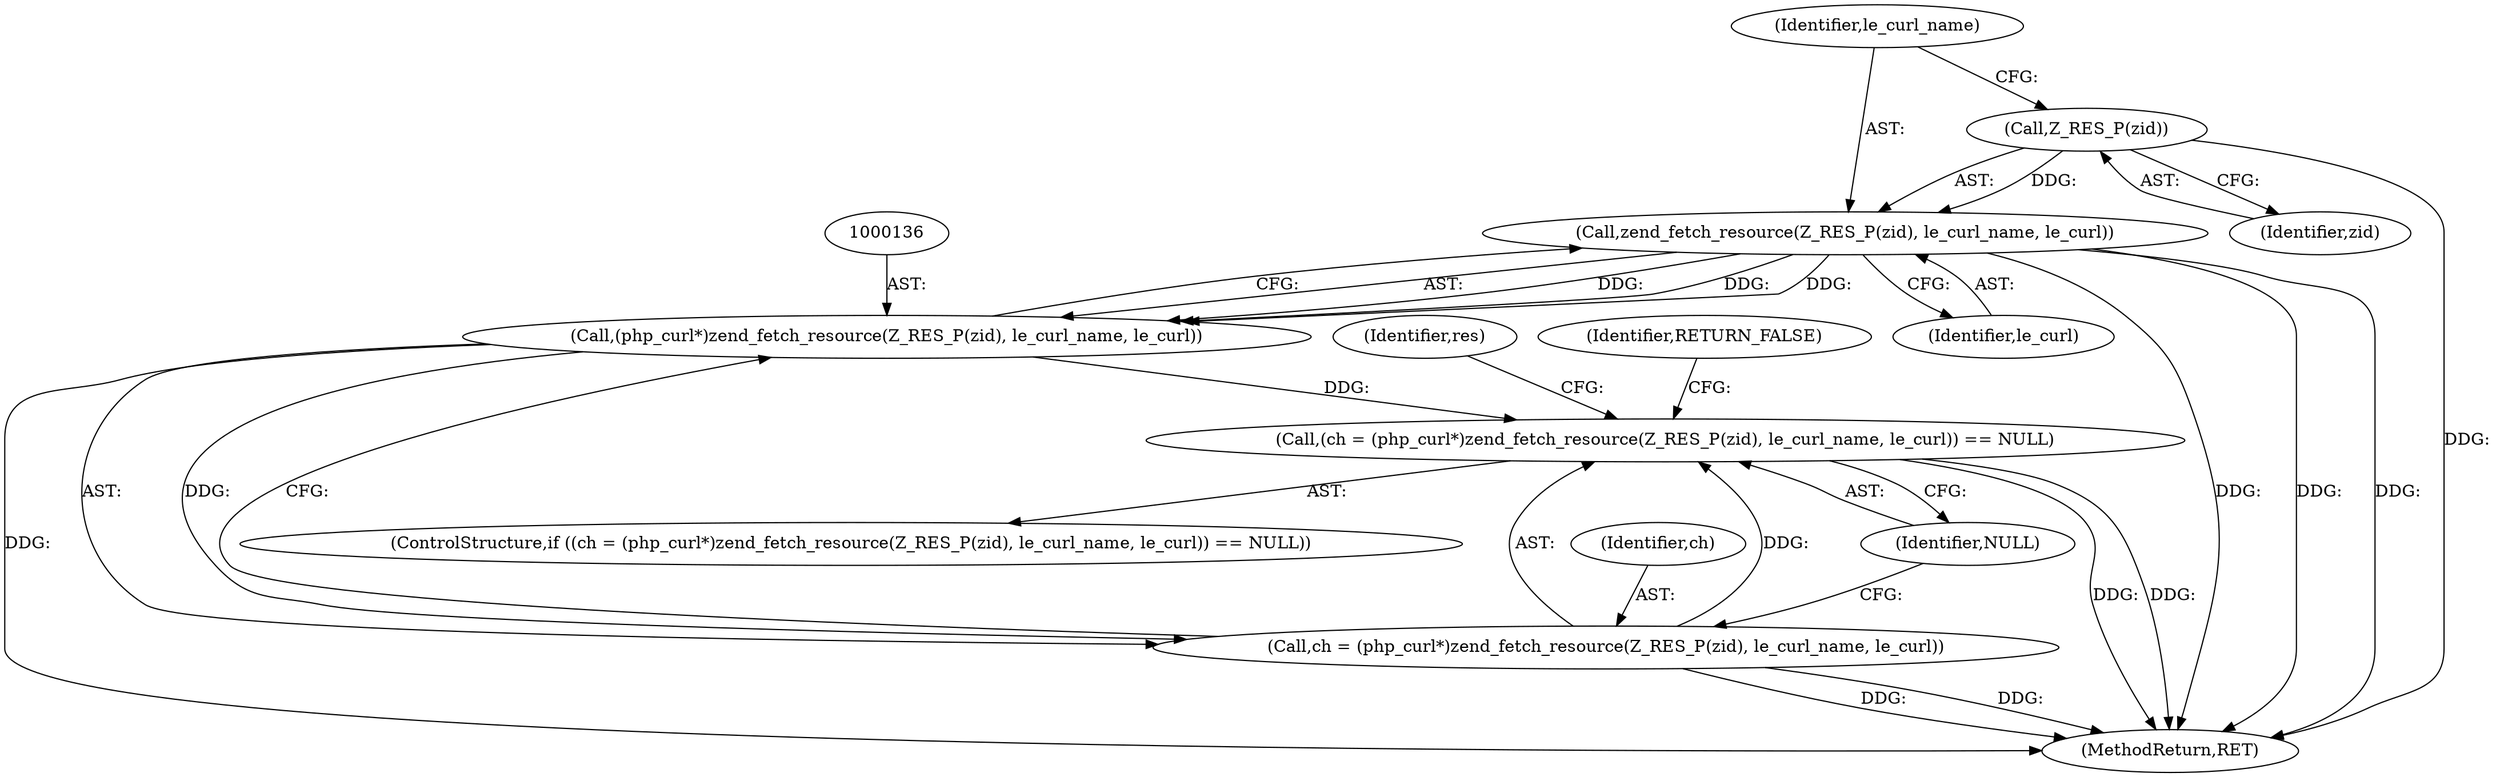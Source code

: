 digraph "0_php-src_72dbb7f416160f490c4e9987040989a10ad431c7?w=1@pointer" {
"1000138" [label="(Call,Z_RES_P(zid))"];
"1000137" [label="(Call,zend_fetch_resource(Z_RES_P(zid), le_curl_name, le_curl))"];
"1000135" [label="(Call,(php_curl*)zend_fetch_resource(Z_RES_P(zid), le_curl_name, le_curl))"];
"1000132" [label="(Call,(ch = (php_curl*)zend_fetch_resource(Z_RES_P(zid), le_curl_name, le_curl)) == NULL)"];
"1000133" [label="(Call,ch = (php_curl*)zend_fetch_resource(Z_RES_P(zid), le_curl_name, le_curl))"];
"1000141" [label="(Identifier,le_curl)"];
"1000135" [label="(Call,(php_curl*)zend_fetch_resource(Z_RES_P(zid), le_curl_name, le_curl))"];
"1000162" [label="(MethodReturn,RET)"];
"1000133" [label="(Call,ch = (php_curl*)zend_fetch_resource(Z_RES_P(zid), le_curl_name, le_curl))"];
"1000137" [label="(Call,zend_fetch_resource(Z_RES_P(zid), le_curl_name, le_curl))"];
"1000134" [label="(Identifier,ch)"];
"1000138" [label="(Call,Z_RES_P(zid))"];
"1000147" [label="(Identifier,res)"];
"1000140" [label="(Identifier,le_curl_name)"];
"1000131" [label="(ControlStructure,if ((ch = (php_curl*)zend_fetch_resource(Z_RES_P(zid), le_curl_name, le_curl)) == NULL))"];
"1000144" [label="(Identifier,RETURN_FALSE)"];
"1000132" [label="(Call,(ch = (php_curl*)zend_fetch_resource(Z_RES_P(zid), le_curl_name, le_curl)) == NULL)"];
"1000142" [label="(Identifier,NULL)"];
"1000139" [label="(Identifier,zid)"];
"1000138" -> "1000137"  [label="AST: "];
"1000138" -> "1000139"  [label="CFG: "];
"1000139" -> "1000138"  [label="AST: "];
"1000140" -> "1000138"  [label="CFG: "];
"1000138" -> "1000162"  [label="DDG: "];
"1000138" -> "1000137"  [label="DDG: "];
"1000137" -> "1000135"  [label="AST: "];
"1000137" -> "1000141"  [label="CFG: "];
"1000140" -> "1000137"  [label="AST: "];
"1000141" -> "1000137"  [label="AST: "];
"1000135" -> "1000137"  [label="CFG: "];
"1000137" -> "1000162"  [label="DDG: "];
"1000137" -> "1000162"  [label="DDG: "];
"1000137" -> "1000162"  [label="DDG: "];
"1000137" -> "1000135"  [label="DDG: "];
"1000137" -> "1000135"  [label="DDG: "];
"1000137" -> "1000135"  [label="DDG: "];
"1000135" -> "1000133"  [label="AST: "];
"1000136" -> "1000135"  [label="AST: "];
"1000133" -> "1000135"  [label="CFG: "];
"1000135" -> "1000162"  [label="DDG: "];
"1000135" -> "1000132"  [label="DDG: "];
"1000135" -> "1000133"  [label="DDG: "];
"1000132" -> "1000131"  [label="AST: "];
"1000132" -> "1000142"  [label="CFG: "];
"1000133" -> "1000132"  [label="AST: "];
"1000142" -> "1000132"  [label="AST: "];
"1000144" -> "1000132"  [label="CFG: "];
"1000147" -> "1000132"  [label="CFG: "];
"1000132" -> "1000162"  [label="DDG: "];
"1000132" -> "1000162"  [label="DDG: "];
"1000133" -> "1000132"  [label="DDG: "];
"1000134" -> "1000133"  [label="AST: "];
"1000142" -> "1000133"  [label="CFG: "];
"1000133" -> "1000162"  [label="DDG: "];
"1000133" -> "1000162"  [label="DDG: "];
}
